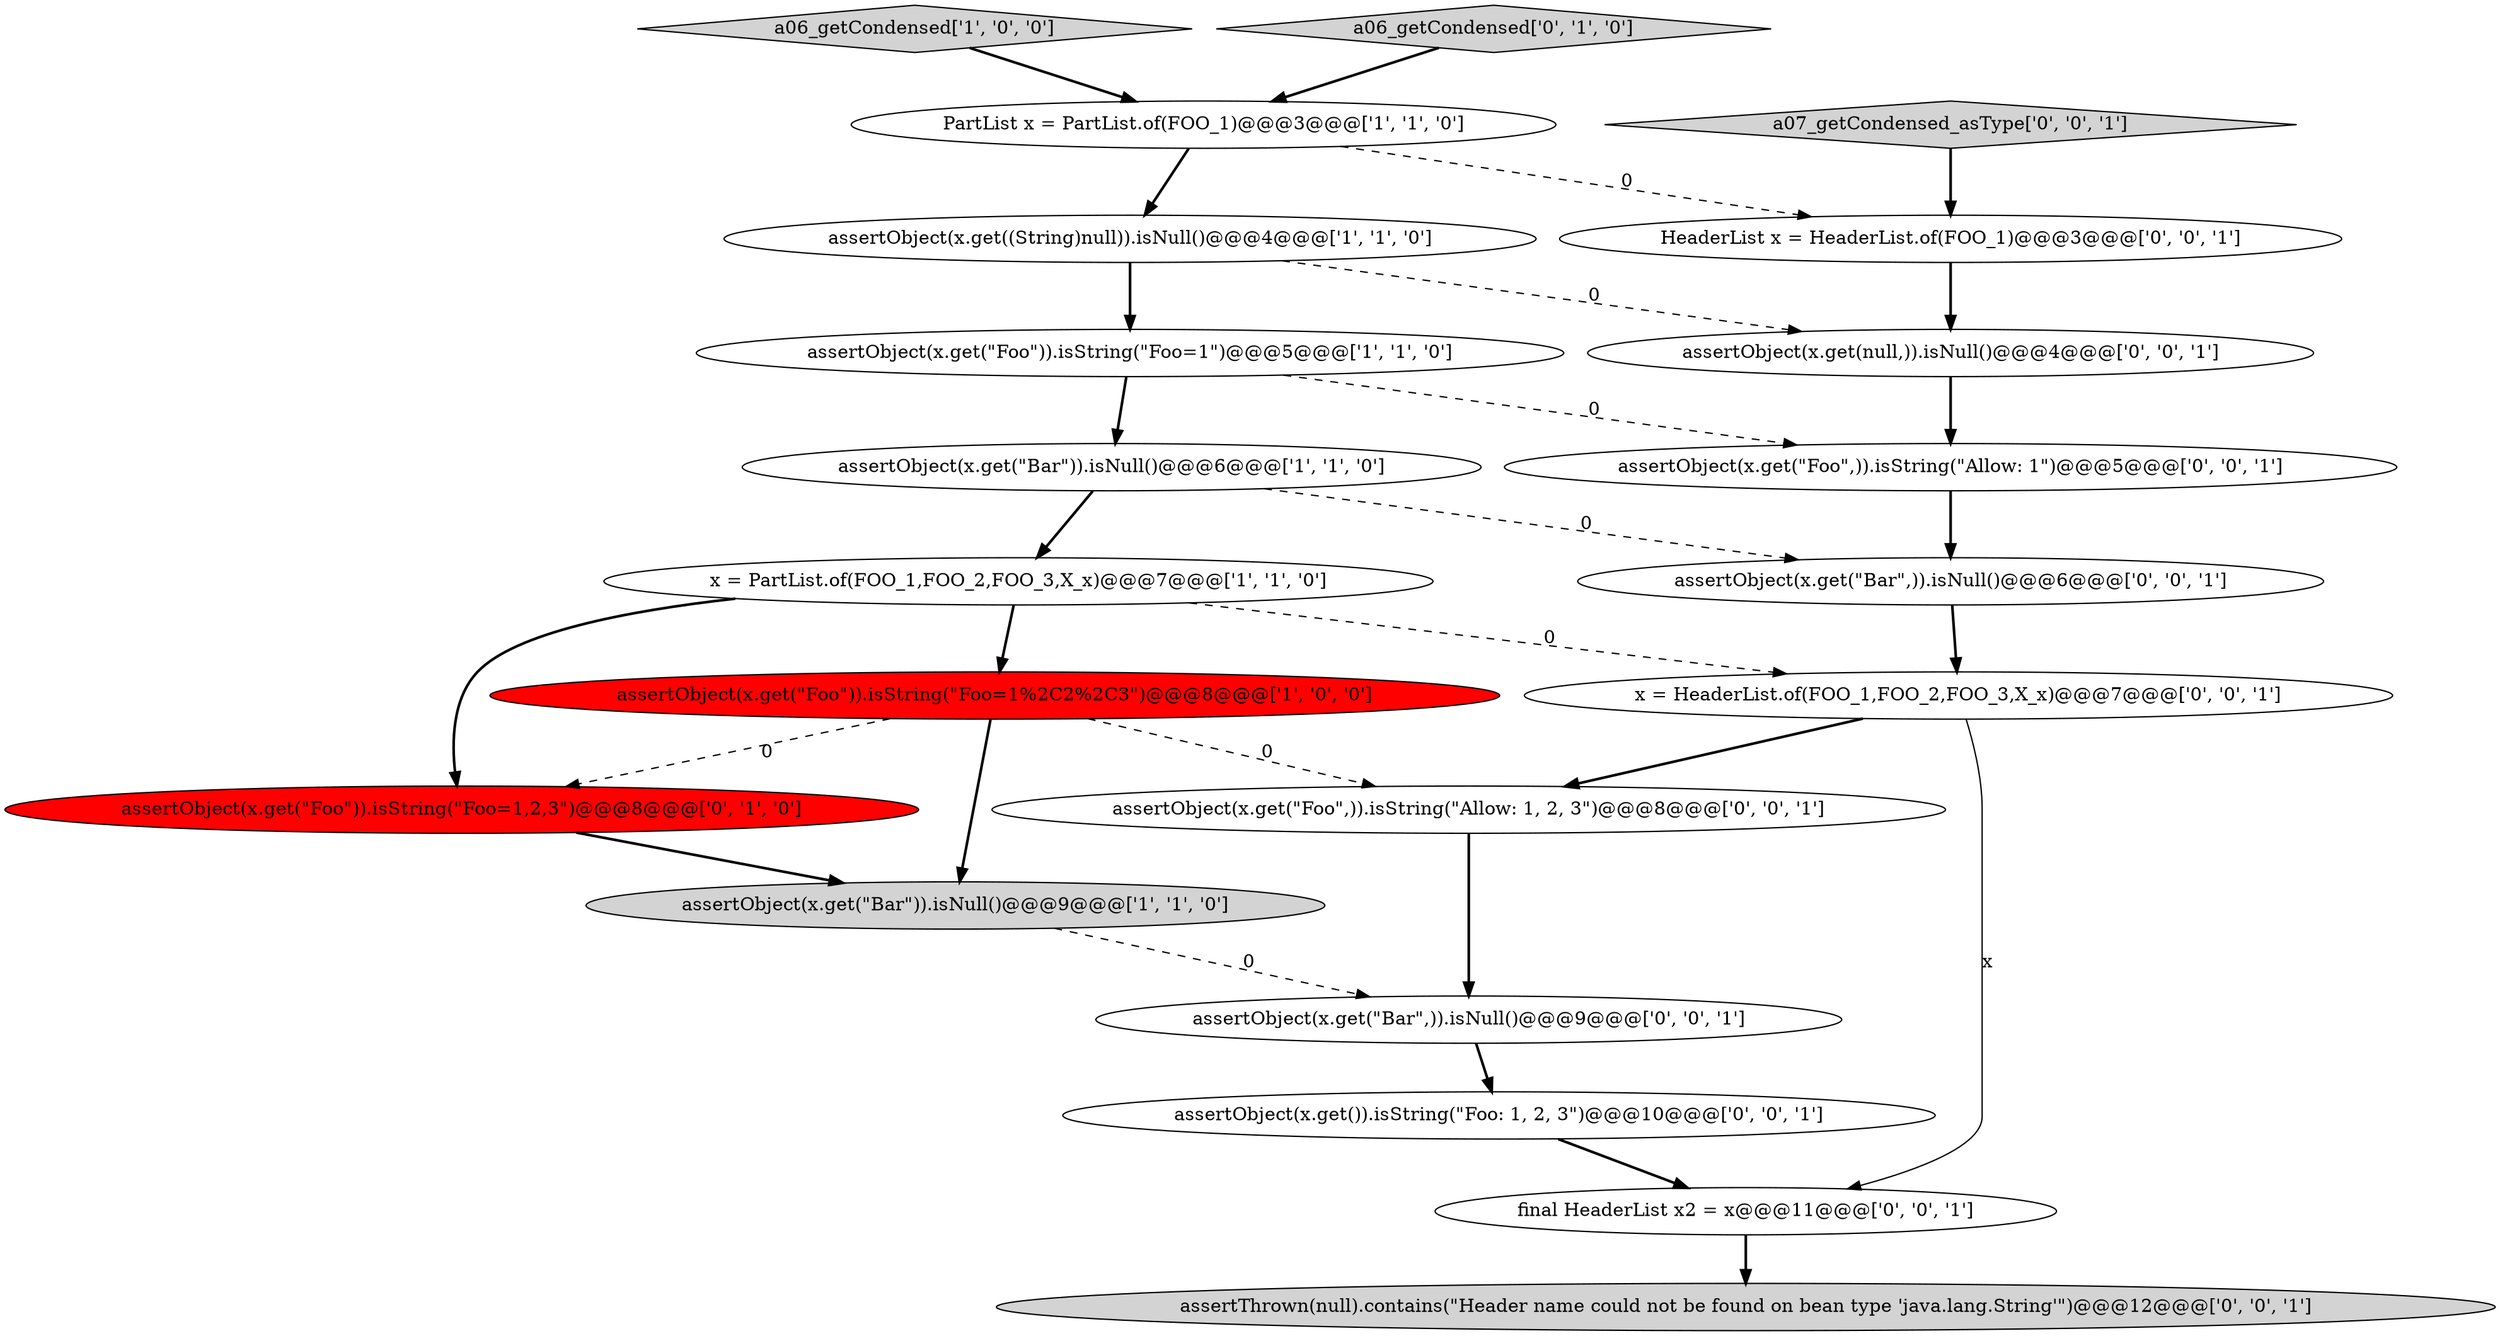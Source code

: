 digraph {
18 [style = filled, label = "assertObject(x.get()).isString(\"Foo: 1, 2, 3\")@@@10@@@['0', '0', '1']", fillcolor = white, shape = ellipse image = "AAA0AAABBB3BBB"];
14 [style = filled, label = "assertObject(x.get(\"Foo\",)).isString(\"Allow: 1\")@@@5@@@['0', '0', '1']", fillcolor = white, shape = ellipse image = "AAA0AAABBB3BBB"];
15 [style = filled, label = "assertObject(x.get(\"Foo\",)).isString(\"Allow: 1, 2, 3\")@@@8@@@['0', '0', '1']", fillcolor = white, shape = ellipse image = "AAA0AAABBB3BBB"];
0 [style = filled, label = "a06_getCondensed['1', '0', '0']", fillcolor = lightgray, shape = diamond image = "AAA0AAABBB1BBB"];
16 [style = filled, label = "HeaderList x = HeaderList.of(FOO_1)@@@3@@@['0', '0', '1']", fillcolor = white, shape = ellipse image = "AAA0AAABBB3BBB"];
9 [style = filled, label = "a06_getCondensed['0', '1', '0']", fillcolor = lightgray, shape = diamond image = "AAA0AAABBB2BBB"];
1 [style = filled, label = "assertObject(x.get(\"Foo\")).isString(\"Foo=1\")@@@5@@@['1', '1', '0']", fillcolor = white, shape = ellipse image = "AAA0AAABBB1BBB"];
11 [style = filled, label = "assertObject(x.get(\"Bar\",)).isNull()@@@6@@@['0', '0', '1']", fillcolor = white, shape = ellipse image = "AAA0AAABBB3BBB"];
20 [style = filled, label = "a07_getCondensed_asType['0', '0', '1']", fillcolor = lightgray, shape = diamond image = "AAA0AAABBB3BBB"];
4 [style = filled, label = "assertObject(x.get(\"Foo\")).isString(\"Foo=1%2C2%2C3\")@@@8@@@['1', '0', '0']", fillcolor = red, shape = ellipse image = "AAA1AAABBB1BBB"];
6 [style = filled, label = "assertObject(x.get(\"Bar\")).isNull()@@@9@@@['1', '1', '0']", fillcolor = lightgray, shape = ellipse image = "AAA0AAABBB1BBB"];
13 [style = filled, label = "assertThrown(null).contains(\"Header name could not be found on bean type 'java.lang.String'\")@@@12@@@['0', '0', '1']", fillcolor = lightgray, shape = ellipse image = "AAA0AAABBB3BBB"];
7 [style = filled, label = "assertObject(x.get(\"Bar\")).isNull()@@@6@@@['1', '1', '0']", fillcolor = white, shape = ellipse image = "AAA0AAABBB1BBB"];
2 [style = filled, label = "assertObject(x.get((String)null)).isNull()@@@4@@@['1', '1', '0']", fillcolor = white, shape = ellipse image = "AAA0AAABBB1BBB"];
5 [style = filled, label = "x = PartList.of(FOO_1,FOO_2,FOO_3,X_x)@@@7@@@['1', '1', '0']", fillcolor = white, shape = ellipse image = "AAA0AAABBB1BBB"];
17 [style = filled, label = "x = HeaderList.of(FOO_1,FOO_2,FOO_3,X_x)@@@7@@@['0', '0', '1']", fillcolor = white, shape = ellipse image = "AAA0AAABBB3BBB"];
8 [style = filled, label = "assertObject(x.get(\"Foo\")).isString(\"Foo=1,2,3\")@@@8@@@['0', '1', '0']", fillcolor = red, shape = ellipse image = "AAA1AAABBB2BBB"];
3 [style = filled, label = "PartList x = PartList.of(FOO_1)@@@3@@@['1', '1', '0']", fillcolor = white, shape = ellipse image = "AAA0AAABBB1BBB"];
12 [style = filled, label = "assertObject(x.get(null,)).isNull()@@@4@@@['0', '0', '1']", fillcolor = white, shape = ellipse image = "AAA0AAABBB3BBB"];
10 [style = filled, label = "final HeaderList x2 = x@@@11@@@['0', '0', '1']", fillcolor = white, shape = ellipse image = "AAA0AAABBB3BBB"];
19 [style = filled, label = "assertObject(x.get(\"Bar\",)).isNull()@@@9@@@['0', '0', '1']", fillcolor = white, shape = ellipse image = "AAA0AAABBB3BBB"];
0->3 [style = bold, label=""];
5->8 [style = bold, label=""];
19->18 [style = bold, label=""];
1->14 [style = dashed, label="0"];
4->6 [style = bold, label=""];
2->1 [style = bold, label=""];
7->11 [style = dashed, label="0"];
8->6 [style = bold, label=""];
15->19 [style = bold, label=""];
1->7 [style = bold, label=""];
17->10 [style = solid, label="x"];
2->12 [style = dashed, label="0"];
7->5 [style = bold, label=""];
20->16 [style = bold, label=""];
5->17 [style = dashed, label="0"];
3->2 [style = bold, label=""];
18->10 [style = bold, label=""];
10->13 [style = bold, label=""];
4->15 [style = dashed, label="0"];
5->4 [style = bold, label=""];
6->19 [style = dashed, label="0"];
12->14 [style = bold, label=""];
17->15 [style = bold, label=""];
4->8 [style = dashed, label="0"];
9->3 [style = bold, label=""];
11->17 [style = bold, label=""];
14->11 [style = bold, label=""];
16->12 [style = bold, label=""];
3->16 [style = dashed, label="0"];
}
